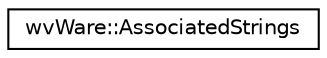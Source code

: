 digraph "类继承关系图"
{
  edge [fontname="Helvetica",fontsize="10",labelfontname="Helvetica",labelfontsize="10"];
  node [fontname="Helvetica",fontsize="10",shape=record];
  rankdir="LR";
  Node0 [label="wvWare::AssociatedStrings",height=0.2,width=0.4,color="black", fillcolor="white", style="filled",URL="$classwv_ware_1_1_associated_strings.html"];
}
